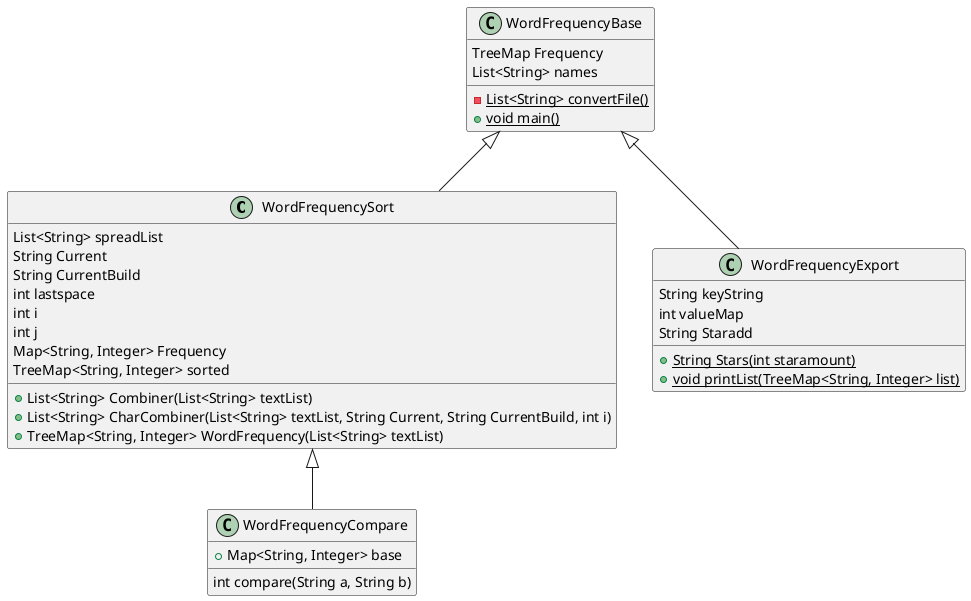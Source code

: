 @startuml
'https://plantuml.com/class-diagram



class WordFrequencySort{
    +List<String> Combiner(List<String> textList)
    +List<String> CharCombiner(List<String> textList, String Current, String CurrentBuild, int i)
    +TreeMap<String, Integer> WordFrequency(List<String> textList)
    List<String> spreadList
    String Current
    String CurrentBuild
    int lastspace
    int i
    int j
    Map<String, Integer> Frequency
    TreeMap<String, Integer> sorted
}

class WordFrequencyBase{
    TreeMap Frequency
    List<String> names
    - {static} List<String> convertFile()
    + {static} void main()
}

class WordFrequencyExport{
    String keyString
    int valueMap
    String Staradd
    + {static} String Stars(int staramount)
    + {static} void printList(TreeMap<String, Integer> list)
}

class WordFrequencyCompare{
    int compare(String a, String b)
    +Map<String, Integer> base
}

WordFrequencyBase <|-- WordFrequencySort
WordFrequencyBase <|-- WordFrequencyExport
WordFrequencySort <|-- WordFrequencyCompare
@enduml